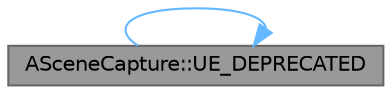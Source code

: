 digraph "ASceneCapture::UE_DEPRECATED"
{
 // INTERACTIVE_SVG=YES
 // LATEX_PDF_SIZE
  bgcolor="transparent";
  edge [fontname=Helvetica,fontsize=10,labelfontname=Helvetica,labelfontsize=10];
  node [fontname=Helvetica,fontsize=10,shape=box,height=0.2,width=0.4];
  rankdir="LR";
  Node1 [id="Node000001",label="ASceneCapture::UE_DEPRECATED",height=0.2,width=0.4,color="gray40", fillcolor="grey60", style="filled", fontcolor="black",tooltip="Returns MeshComp subobject."];
  Node1 -> Node1 [id="edge1_Node000001_Node000001",color="steelblue1",style="solid",tooltip=" "];
}
